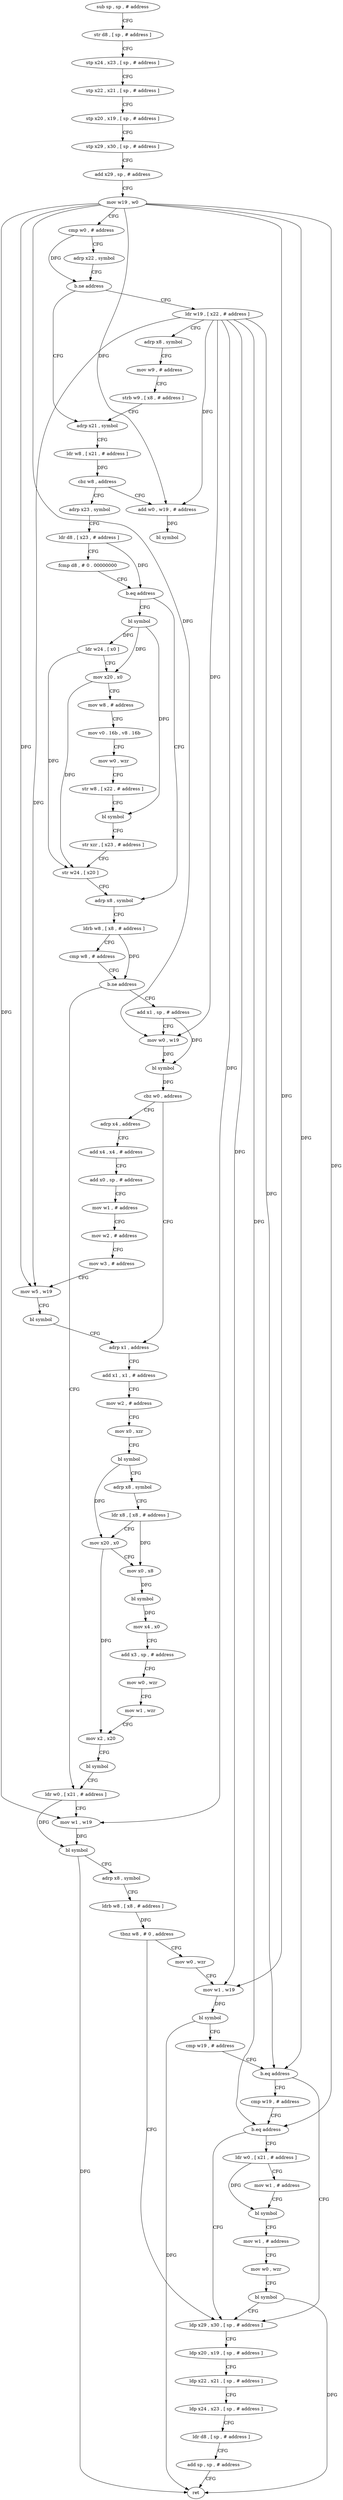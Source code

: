 digraph "func" {
"4204684" [label = "sub sp , sp , # address" ]
"4204688" [label = "str d8 , [ sp , # address ]" ]
"4204692" [label = "stp x24 , x23 , [ sp , # address ]" ]
"4204696" [label = "stp x22 , x21 , [ sp , # address ]" ]
"4204700" [label = "stp x20 , x19 , [ sp , # address ]" ]
"4204704" [label = "stp x29 , x30 , [ sp , # address ]" ]
"4204708" [label = "add x29 , sp , # address" ]
"4204712" [label = "mov w19 , w0" ]
"4204716" [label = "cmp w0 , # address" ]
"4204720" [label = "adrp x22 , symbol" ]
"4204724" [label = "b.ne address" ]
"4204744" [label = "adrp x21 , symbol" ]
"4204728" [label = "ldr w19 , [ x22 , # address ]" ]
"4204748" [label = "ldr w8 , [ x21 , # address ]" ]
"4204752" [label = "cbz w8 , address" ]
"4205044" [label = "add w0 , w19 , # address" ]
"4204756" [label = "adrp x23 , symbol" ]
"4204732" [label = "adrp x8 , symbol" ]
"4204736" [label = "mov w9 , # address" ]
"4204740" [label = "strb w9 , [ x8 , # address ]" ]
"4205048" [label = "bl symbol" ]
"4204760" [label = "ldr d8 , [ x23 , # address ]" ]
"4204764" [label = "fcmp d8 , # 0 . 00000000" ]
"4204768" [label = "b.eq address" ]
"4204812" [label = "adrp x8 , symbol" ]
"4204772" [label = "bl symbol" ]
"4204816" [label = "ldrb w8 , [ x8 , # address ]" ]
"4204820" [label = "cmp w8 , # address" ]
"4204824" [label = "b.ne address" ]
"4204940" [label = "ldr w0 , [ x21 , # address ]" ]
"4204828" [label = "add x1 , sp , # address" ]
"4204776" [label = "ldr w24 , [ x0 ]" ]
"4204780" [label = "mov x20 , x0" ]
"4204784" [label = "mov w8 , # address" ]
"4204788" [label = "mov v0 . 16b , v8 . 16b" ]
"4204792" [label = "mov w0 , wzr" ]
"4204796" [label = "str w8 , [ x22 , # address ]" ]
"4204800" [label = "bl symbol" ]
"4204804" [label = "str xzr , [ x23 , # address ]" ]
"4204808" [label = "str w24 , [ x20 ]" ]
"4204944" [label = "mov w1 , w19" ]
"4204948" [label = "bl symbol" ]
"4204952" [label = "adrp x8 , symbol" ]
"4204956" [label = "ldrb w8 , [ x8 , # address ]" ]
"4204960" [label = "tbnz w8 , # 0 , address" ]
"4205016" [label = "ldp x29 , x30 , [ sp , # address ]" ]
"4204964" [label = "mov w0 , wzr" ]
"4204832" [label = "mov w0 , w19" ]
"4204836" [label = "bl symbol" ]
"4204840" [label = "cbz w0 , address" ]
"4204876" [label = "adrp x1 , address" ]
"4204844" [label = "adrp x4 , address" ]
"4205020" [label = "ldp x20 , x19 , [ sp , # address ]" ]
"4205024" [label = "ldp x22 , x21 , [ sp , # address ]" ]
"4205028" [label = "ldp x24 , x23 , [ sp , # address ]" ]
"4205032" [label = "ldr d8 , [ sp , # address ]" ]
"4205036" [label = "add sp , sp , # address" ]
"4205040" [label = "ret" ]
"4204968" [label = "mov w1 , w19" ]
"4204972" [label = "bl symbol" ]
"4204976" [label = "cmp w19 , # address" ]
"4204980" [label = "b.eq address" ]
"4204984" [label = "cmp w19 , # address" ]
"4204880" [label = "add x1 , x1 , # address" ]
"4204884" [label = "mov w2 , # address" ]
"4204888" [label = "mov x0 , xzr" ]
"4204892" [label = "bl symbol" ]
"4204896" [label = "adrp x8 , symbol" ]
"4204900" [label = "ldr x8 , [ x8 , # address ]" ]
"4204904" [label = "mov x20 , x0" ]
"4204908" [label = "mov x0 , x8" ]
"4204912" [label = "bl symbol" ]
"4204916" [label = "mov x4 , x0" ]
"4204920" [label = "add x3 , sp , # address" ]
"4204924" [label = "mov w0 , wzr" ]
"4204928" [label = "mov w1 , wzr" ]
"4204932" [label = "mov x2 , x20" ]
"4204936" [label = "bl symbol" ]
"4204848" [label = "add x4 , x4 , # address" ]
"4204852" [label = "add x0 , sp , # address" ]
"4204856" [label = "mov w1 , # address" ]
"4204860" [label = "mov w2 , # address" ]
"4204864" [label = "mov w3 , # address" ]
"4204868" [label = "mov w5 , w19" ]
"4204872" [label = "bl symbol" ]
"4204988" [label = "b.eq address" ]
"4204992" [label = "ldr w0 , [ x21 , # address ]" ]
"4204996" [label = "mov w1 , # address" ]
"4205000" [label = "bl symbol" ]
"4205004" [label = "mov w1 , # address" ]
"4205008" [label = "mov w0 , wzr" ]
"4205012" [label = "bl symbol" ]
"4204684" -> "4204688" [ label = "CFG" ]
"4204688" -> "4204692" [ label = "CFG" ]
"4204692" -> "4204696" [ label = "CFG" ]
"4204696" -> "4204700" [ label = "CFG" ]
"4204700" -> "4204704" [ label = "CFG" ]
"4204704" -> "4204708" [ label = "CFG" ]
"4204708" -> "4204712" [ label = "CFG" ]
"4204712" -> "4204716" [ label = "CFG" ]
"4204712" -> "4205044" [ label = "DFG" ]
"4204712" -> "4204944" [ label = "DFG" ]
"4204712" -> "4204832" [ label = "DFG" ]
"4204712" -> "4204968" [ label = "DFG" ]
"4204712" -> "4204980" [ label = "DFG" ]
"4204712" -> "4204868" [ label = "DFG" ]
"4204712" -> "4204988" [ label = "DFG" ]
"4204716" -> "4204720" [ label = "CFG" ]
"4204716" -> "4204724" [ label = "DFG" ]
"4204720" -> "4204724" [ label = "CFG" ]
"4204724" -> "4204744" [ label = "CFG" ]
"4204724" -> "4204728" [ label = "CFG" ]
"4204744" -> "4204748" [ label = "CFG" ]
"4204728" -> "4204732" [ label = "CFG" ]
"4204728" -> "4205044" [ label = "DFG" ]
"4204728" -> "4204944" [ label = "DFG" ]
"4204728" -> "4204832" [ label = "DFG" ]
"4204728" -> "4204968" [ label = "DFG" ]
"4204728" -> "4204980" [ label = "DFG" ]
"4204728" -> "4204868" [ label = "DFG" ]
"4204728" -> "4204988" [ label = "DFG" ]
"4204748" -> "4204752" [ label = "DFG" ]
"4204752" -> "4205044" [ label = "CFG" ]
"4204752" -> "4204756" [ label = "CFG" ]
"4205044" -> "4205048" [ label = "DFG" ]
"4204756" -> "4204760" [ label = "CFG" ]
"4204732" -> "4204736" [ label = "CFG" ]
"4204736" -> "4204740" [ label = "CFG" ]
"4204740" -> "4204744" [ label = "CFG" ]
"4204760" -> "4204764" [ label = "CFG" ]
"4204760" -> "4204768" [ label = "DFG" ]
"4204764" -> "4204768" [ label = "CFG" ]
"4204768" -> "4204812" [ label = "CFG" ]
"4204768" -> "4204772" [ label = "CFG" ]
"4204812" -> "4204816" [ label = "CFG" ]
"4204772" -> "4204776" [ label = "DFG" ]
"4204772" -> "4204780" [ label = "DFG" ]
"4204772" -> "4204800" [ label = "DFG" ]
"4204816" -> "4204820" [ label = "CFG" ]
"4204816" -> "4204824" [ label = "DFG" ]
"4204820" -> "4204824" [ label = "CFG" ]
"4204824" -> "4204940" [ label = "CFG" ]
"4204824" -> "4204828" [ label = "CFG" ]
"4204940" -> "4204944" [ label = "CFG" ]
"4204940" -> "4204948" [ label = "DFG" ]
"4204828" -> "4204832" [ label = "CFG" ]
"4204828" -> "4204836" [ label = "DFG" ]
"4204776" -> "4204780" [ label = "CFG" ]
"4204776" -> "4204808" [ label = "DFG" ]
"4204780" -> "4204784" [ label = "CFG" ]
"4204780" -> "4204808" [ label = "DFG" ]
"4204784" -> "4204788" [ label = "CFG" ]
"4204788" -> "4204792" [ label = "CFG" ]
"4204792" -> "4204796" [ label = "CFG" ]
"4204796" -> "4204800" [ label = "CFG" ]
"4204800" -> "4204804" [ label = "CFG" ]
"4204804" -> "4204808" [ label = "CFG" ]
"4204808" -> "4204812" [ label = "CFG" ]
"4204944" -> "4204948" [ label = "DFG" ]
"4204948" -> "4204952" [ label = "CFG" ]
"4204948" -> "4205040" [ label = "DFG" ]
"4204952" -> "4204956" [ label = "CFG" ]
"4204956" -> "4204960" [ label = "DFG" ]
"4204960" -> "4205016" [ label = "CFG" ]
"4204960" -> "4204964" [ label = "CFG" ]
"4205016" -> "4205020" [ label = "CFG" ]
"4204964" -> "4204968" [ label = "CFG" ]
"4204832" -> "4204836" [ label = "DFG" ]
"4204836" -> "4204840" [ label = "DFG" ]
"4204840" -> "4204876" [ label = "CFG" ]
"4204840" -> "4204844" [ label = "CFG" ]
"4204876" -> "4204880" [ label = "CFG" ]
"4204844" -> "4204848" [ label = "CFG" ]
"4205020" -> "4205024" [ label = "CFG" ]
"4205024" -> "4205028" [ label = "CFG" ]
"4205028" -> "4205032" [ label = "CFG" ]
"4205032" -> "4205036" [ label = "CFG" ]
"4205036" -> "4205040" [ label = "CFG" ]
"4204968" -> "4204972" [ label = "DFG" ]
"4204972" -> "4204976" [ label = "CFG" ]
"4204972" -> "4205040" [ label = "DFG" ]
"4204976" -> "4204980" [ label = "CFG" ]
"4204980" -> "4205016" [ label = "CFG" ]
"4204980" -> "4204984" [ label = "CFG" ]
"4204984" -> "4204988" [ label = "CFG" ]
"4204880" -> "4204884" [ label = "CFG" ]
"4204884" -> "4204888" [ label = "CFG" ]
"4204888" -> "4204892" [ label = "CFG" ]
"4204892" -> "4204896" [ label = "CFG" ]
"4204892" -> "4204904" [ label = "DFG" ]
"4204896" -> "4204900" [ label = "CFG" ]
"4204900" -> "4204904" [ label = "CFG" ]
"4204900" -> "4204908" [ label = "DFG" ]
"4204904" -> "4204908" [ label = "CFG" ]
"4204904" -> "4204932" [ label = "DFG" ]
"4204908" -> "4204912" [ label = "DFG" ]
"4204912" -> "4204916" [ label = "DFG" ]
"4204916" -> "4204920" [ label = "CFG" ]
"4204920" -> "4204924" [ label = "CFG" ]
"4204924" -> "4204928" [ label = "CFG" ]
"4204928" -> "4204932" [ label = "CFG" ]
"4204932" -> "4204936" [ label = "CFG" ]
"4204936" -> "4204940" [ label = "CFG" ]
"4204848" -> "4204852" [ label = "CFG" ]
"4204852" -> "4204856" [ label = "CFG" ]
"4204856" -> "4204860" [ label = "CFG" ]
"4204860" -> "4204864" [ label = "CFG" ]
"4204864" -> "4204868" [ label = "CFG" ]
"4204868" -> "4204872" [ label = "CFG" ]
"4204872" -> "4204876" [ label = "CFG" ]
"4204988" -> "4205016" [ label = "CFG" ]
"4204988" -> "4204992" [ label = "CFG" ]
"4204992" -> "4204996" [ label = "CFG" ]
"4204992" -> "4205000" [ label = "DFG" ]
"4204996" -> "4205000" [ label = "CFG" ]
"4205000" -> "4205004" [ label = "CFG" ]
"4205004" -> "4205008" [ label = "CFG" ]
"4205008" -> "4205012" [ label = "CFG" ]
"4205012" -> "4205016" [ label = "CFG" ]
"4205012" -> "4205040" [ label = "DFG" ]
}
